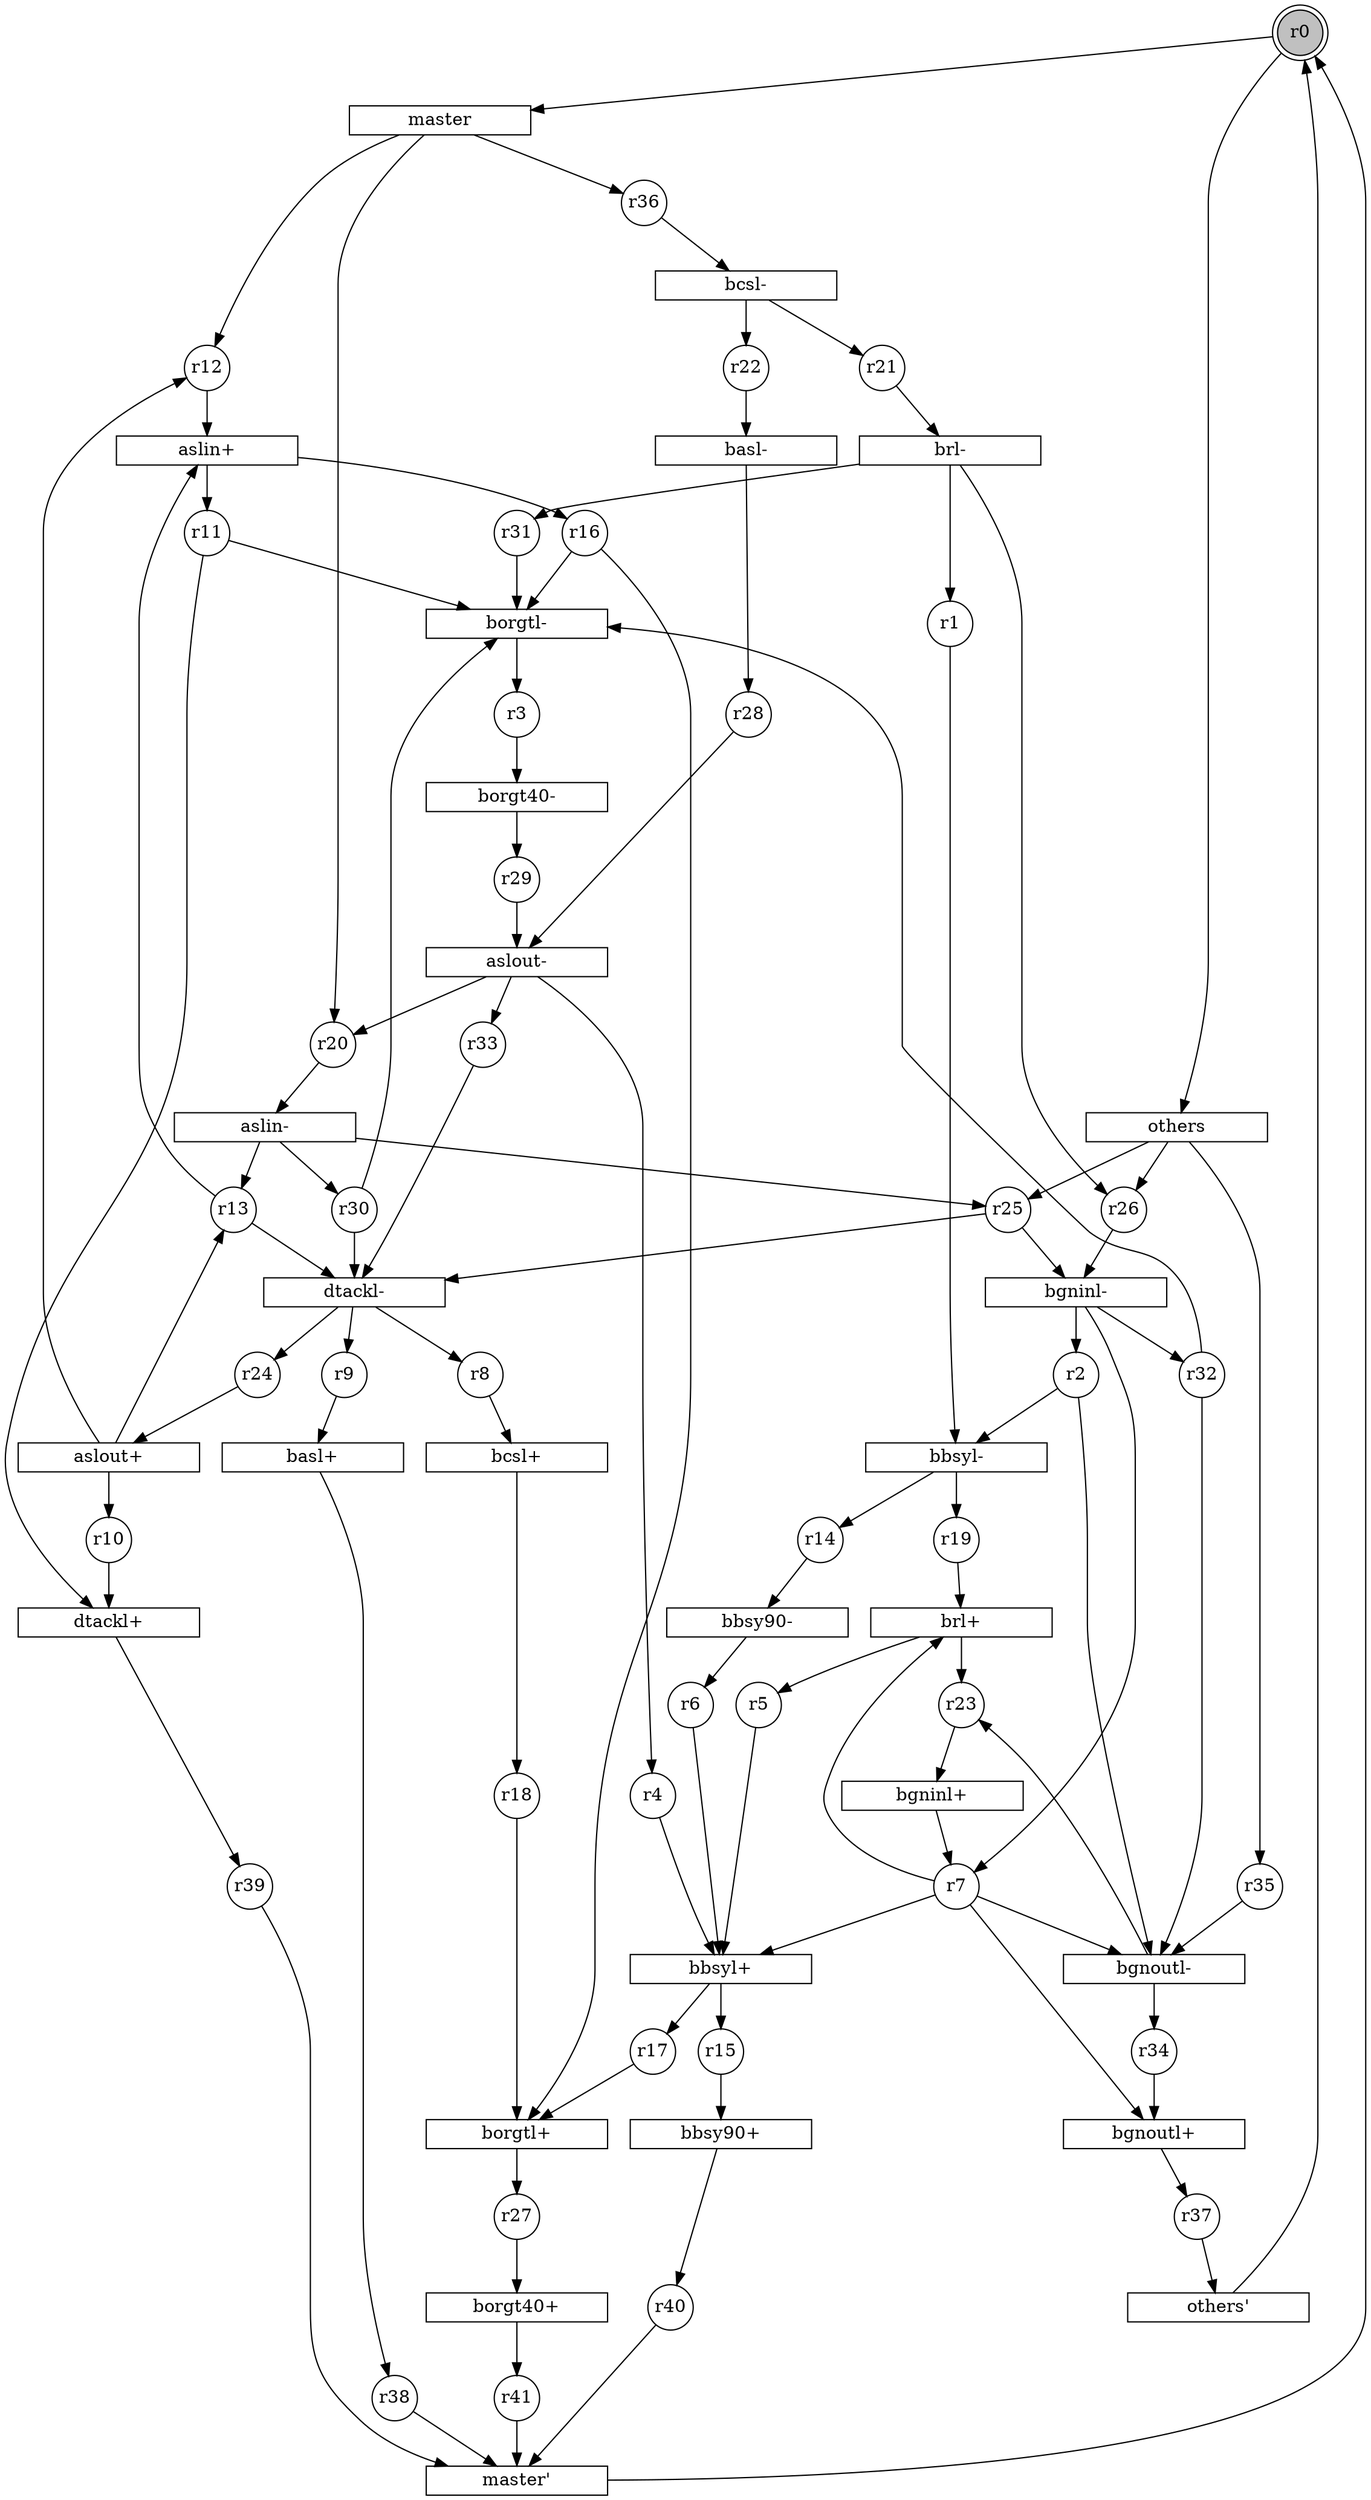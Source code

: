 digraph vme_read_PN{
subgraph initial_place {
	node [shape=doublecircle,fixedsize=true, fixedsize = 2, color = black, fillcolor = gray, style = filled];
	r0;
}
subgraph place {     
	node [shape=circle,fixedsize=true, fixedsize = 2];
	r28;
	r3;
	r1;
	r2;
	r14;
	r19;
	r29;
	r16;
	r10;
	r11;
	r9;
	r8;
	r4;
	r5;
	r6;
	r17;
	r15;
	r18;
	r38;
	r39;
	r12;
	r13;
	r40;
	r27;
	r23;
	r22;
	r21;
	r20;
	r30;
	r25;
	r31;
	r26;
	r32;
	r41;
	r24;
	r33;
	r36;
	r35;
	r37;
	r34;
	r7;
}
subgraph transitions {
	node [shape=rect,height=0.2,width=2, forcelabels = false];
	26 [label = "others'"];
	27 [label = "master'"];
	0 [label = "master"];
	1 [label = "others"];
	2 [label = "bbsyl-"];
	3 [label = "borgt40-"];
	4 [label = "bbsyl+"];
	5 [label = "bcsl+"];
	6 [label = "basl+"];
	7 [label = "dtackl+"];
	8 [label = "aslin+"];
	9 [label = "bbsy90-"];
	10 [label = "bbsy90+"];
	11 [label = "borgtl+"];
	12 [label = "brl+"];
	13 [label = "aslin-"];
	14 [label = "brl-"];
	15 [label = "basl-"];
	16 [label = "bgninl+"];
	17 [label = "aslout+"];
	18 [label = "bgninl-"];
	19 [label = "borgt40+"];
	20 [label = "aslout-"];
	21 [label = "borgtl-"];
	22 [label = "dtackl-"];
	23 [label = "bgnoutl+"];
	24 [label = "bgnoutl-"];
	25 [label = "bcsl-"];
}
	r0 -> 0;
	r0 -> 1;
	r1 -> 2;
	r2 -> 2;
	r3 -> 3;
	r4 -> 4;
	r5 -> 4;
	r6 -> 4;
	r7 -> 4;
	r8 -> 5;
	r9 -> 6;
	r10 -> 7;
	r11 -> 7;
	r12 -> 8;
	r13 -> 8;
	r14 -> 9;
	r15 -> 10;
	r16 -> 11;
	r17 -> 11;
	r18 -> 11;
	r19 -> 12;
	r7 -> 12;
	r20 -> 13;
	r21 -> 14;
	r22 -> 15;
	r23 -> 16;
	r24 -> 17;
	r25 -> 18;
	r26 -> 18;
	r27 -> 19;
	r28 -> 20;
	r29 -> 20;
	r16 -> 21;
	r11 -> 21;
	r30 -> 21;
	r31 -> 21;
	r32 -> 21;
	r13 -> 22;
	r30 -> 22;
	r25 -> 22;
	r33 -> 22;
	r34 -> 23;
	r7 -> 23;
	r2 -> 24;
	r32 -> 24;
	r35 -> 24;
	r7 -> 24;
	r36 -> 25;
	r37 -> 26;
	r38 -> 27;
	r39 -> 27;
	r40 -> 27;
	r41 -> 27;
	0 -> r12;
	0 -> r20;
	0 -> r36;
	1 -> r25;
	1 -> r26;
	1 -> r35;
	2 -> r14;
	2 -> r19;
	3 -> r29;
	4 -> r17;
	4 -> r15;
	5 -> r18;
	6 -> r38;
	7 -> r39;
	8 -> r16;
	8 -> r11;
	9 -> r6;
	10 -> r40;
	11 -> r27;
	12 -> r5;
	12 -> r23;
	13 -> r13;
	13 -> r30;
	13 -> r25;
	14 -> r1;
	14 -> r31;
	14 -> r26;
	15 -> r28;
	16 -> r7;
	17 -> r10;
	17 -> r12;
	17 -> r13;
	18 -> r2;
	18 -> r32;
	18 -> r7;
	19 -> r41;
	20 -> r4;
	20 -> r20;
	20 -> r33;
	21 -> r3;
	22 -> r9;
	22 -> r8;
	22 -> r24;
	23 -> r37;
	24 -> r23;
	24 -> r34;
	25 -> r22;
	25 -> r21;
	26 -> r0;
	27 -> r0;
}